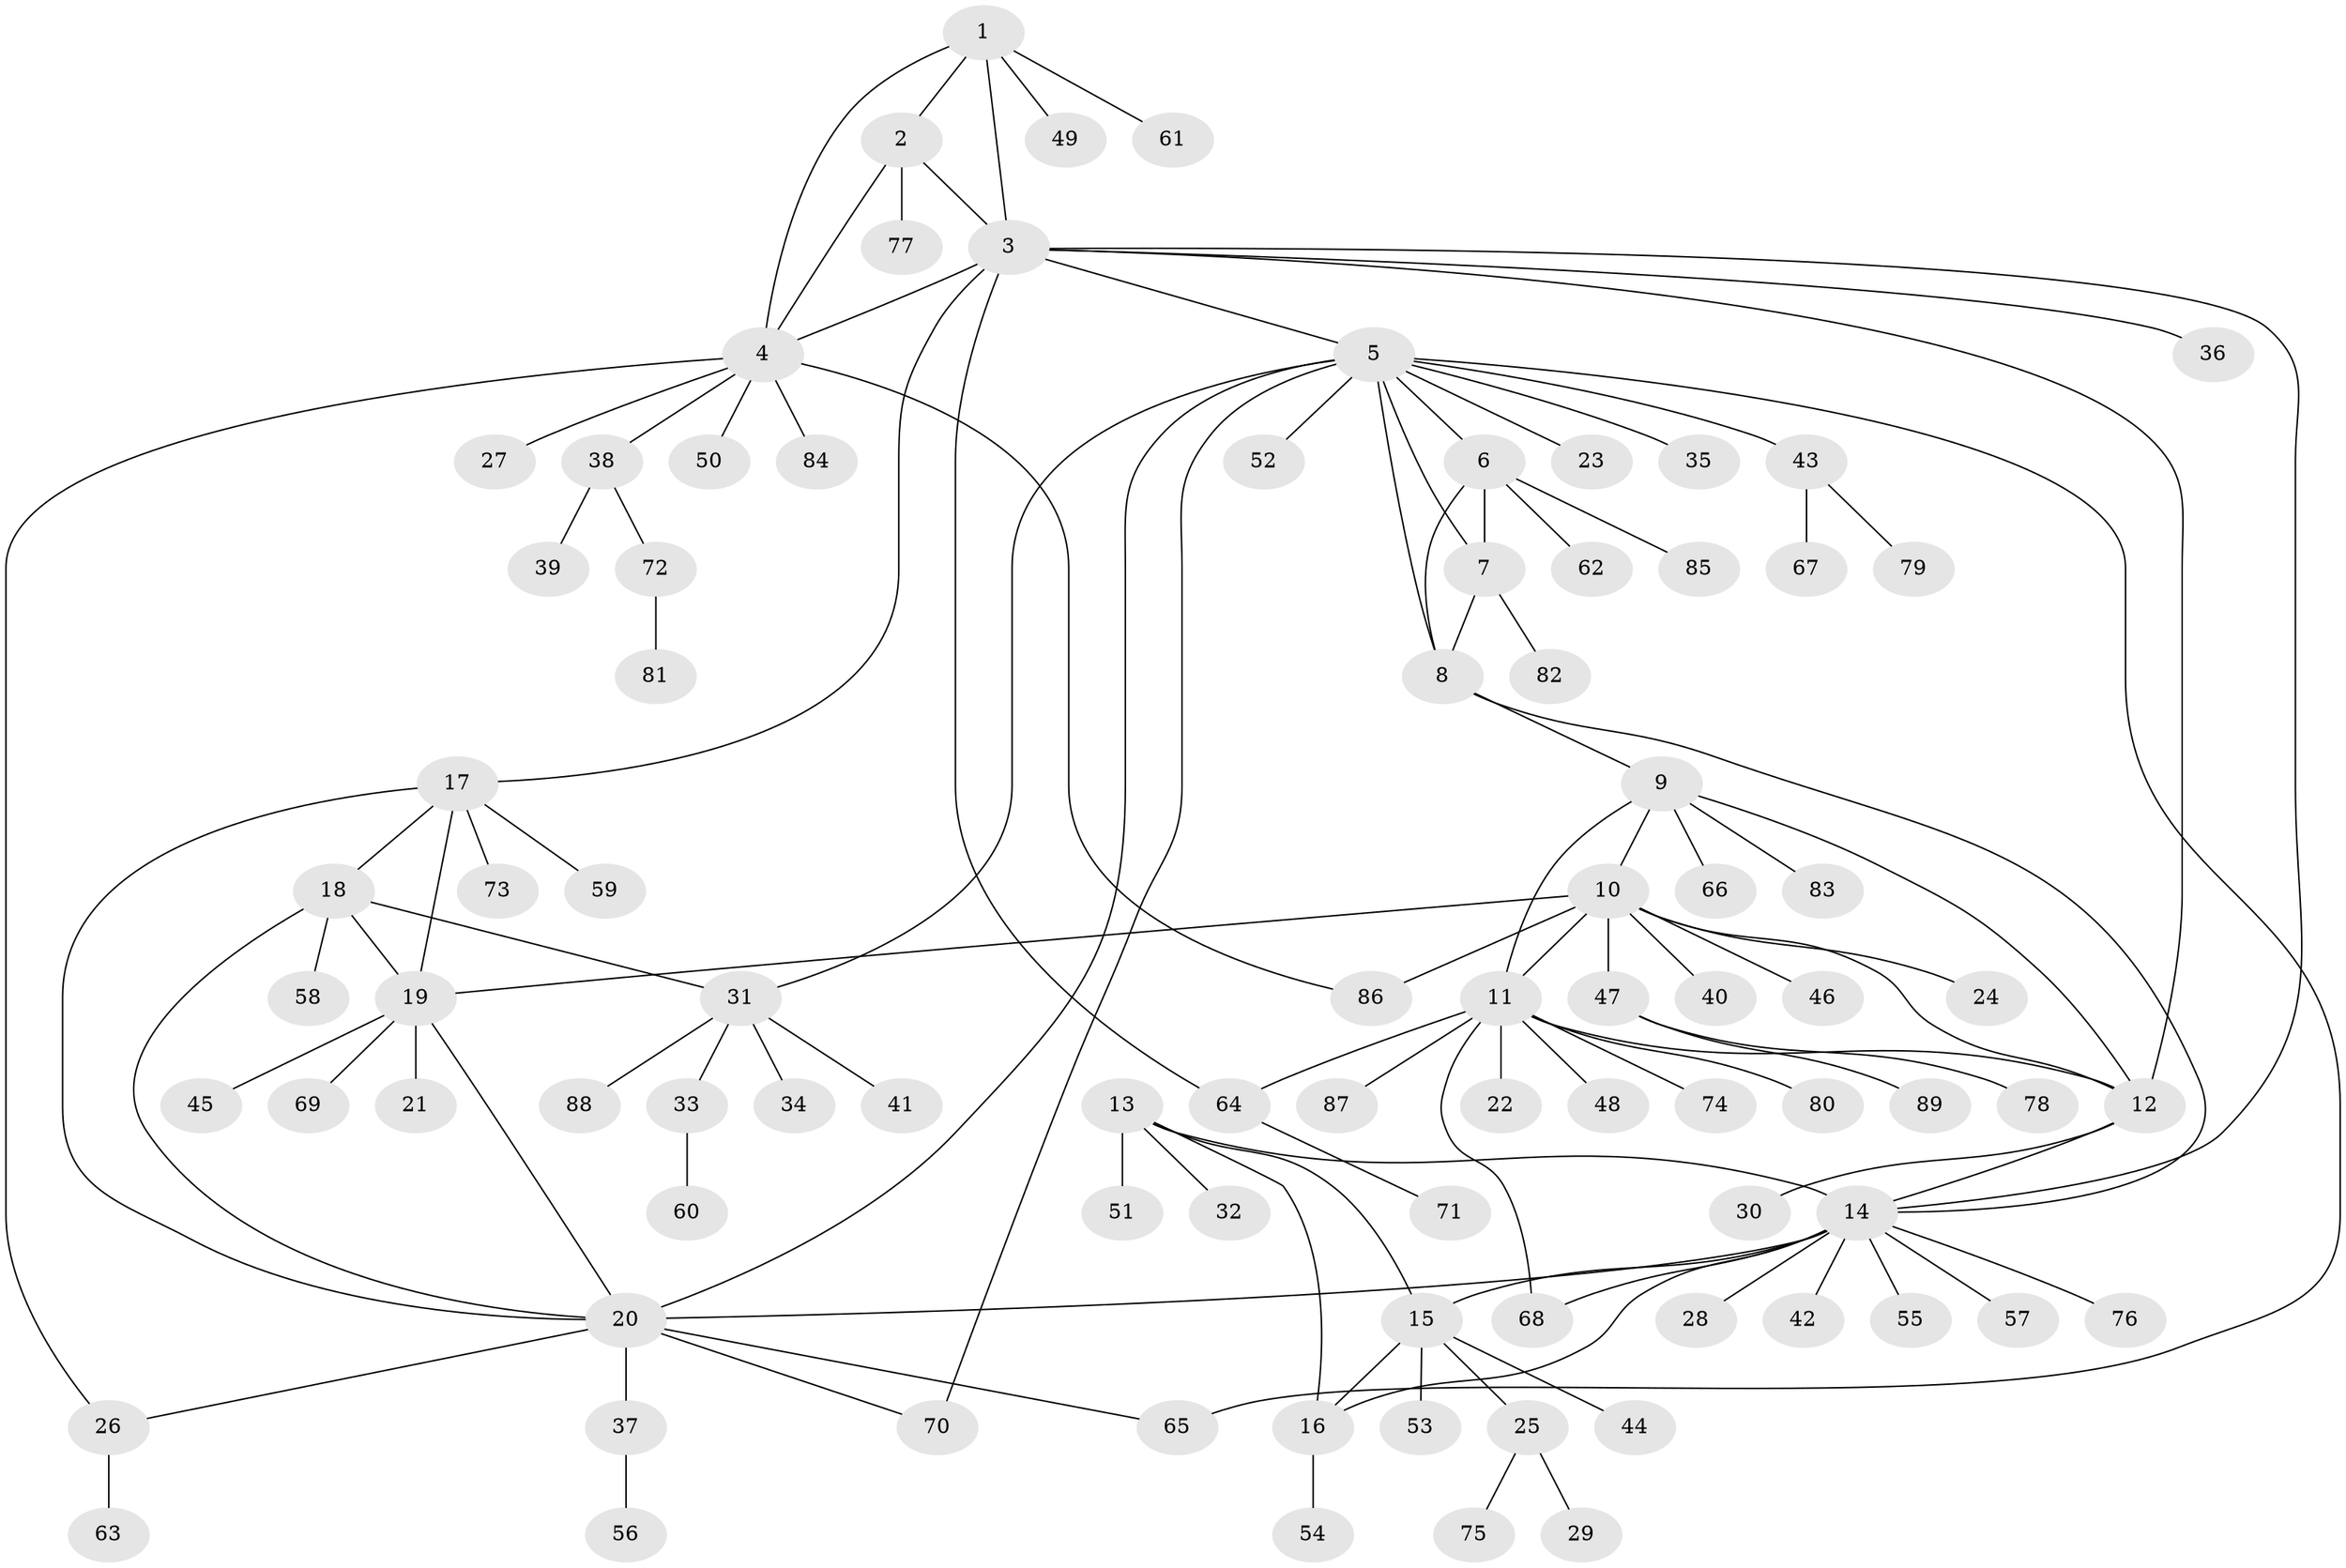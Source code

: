 // coarse degree distribution, {4: 0.1111111111111111, 3: 0.05555555555555555, 8: 0.05555555555555555, 11: 0.018518518518518517, 5: 0.1111111111111111, 12: 0.018518518518518517, 9: 0.018518518518518517, 2: 0.18518518518518517, 1: 0.42592592592592593}
// Generated by graph-tools (version 1.1) at 2025/52/03/04/25 22:52:26]
// undirected, 89 vertices, 116 edges
graph export_dot {
  node [color=gray90,style=filled];
  1;
  2;
  3;
  4;
  5;
  6;
  7;
  8;
  9;
  10;
  11;
  12;
  13;
  14;
  15;
  16;
  17;
  18;
  19;
  20;
  21;
  22;
  23;
  24;
  25;
  26;
  27;
  28;
  29;
  30;
  31;
  32;
  33;
  34;
  35;
  36;
  37;
  38;
  39;
  40;
  41;
  42;
  43;
  44;
  45;
  46;
  47;
  48;
  49;
  50;
  51;
  52;
  53;
  54;
  55;
  56;
  57;
  58;
  59;
  60;
  61;
  62;
  63;
  64;
  65;
  66;
  67;
  68;
  69;
  70;
  71;
  72;
  73;
  74;
  75;
  76;
  77;
  78;
  79;
  80;
  81;
  82;
  83;
  84;
  85;
  86;
  87;
  88;
  89;
  1 -- 2;
  1 -- 3;
  1 -- 4;
  1 -- 49;
  1 -- 61;
  2 -- 3;
  2 -- 4;
  2 -- 77;
  3 -- 4;
  3 -- 5;
  3 -- 12;
  3 -- 14;
  3 -- 17;
  3 -- 36;
  3 -- 64;
  4 -- 26;
  4 -- 27;
  4 -- 38;
  4 -- 50;
  4 -- 84;
  4 -- 86;
  5 -- 6;
  5 -- 7;
  5 -- 8;
  5 -- 20;
  5 -- 23;
  5 -- 31;
  5 -- 35;
  5 -- 43;
  5 -- 52;
  5 -- 65;
  5 -- 70;
  6 -- 7;
  6 -- 8;
  6 -- 62;
  6 -- 85;
  7 -- 8;
  7 -- 82;
  8 -- 9;
  8 -- 14;
  9 -- 10;
  9 -- 11;
  9 -- 12;
  9 -- 66;
  9 -- 83;
  10 -- 11;
  10 -- 12;
  10 -- 19;
  10 -- 24;
  10 -- 40;
  10 -- 46;
  10 -- 47;
  10 -- 86;
  11 -- 12;
  11 -- 22;
  11 -- 48;
  11 -- 64;
  11 -- 68;
  11 -- 74;
  11 -- 80;
  11 -- 87;
  12 -- 14;
  12 -- 30;
  13 -- 14;
  13 -- 15;
  13 -- 16;
  13 -- 32;
  13 -- 51;
  14 -- 15;
  14 -- 16;
  14 -- 20;
  14 -- 28;
  14 -- 42;
  14 -- 55;
  14 -- 57;
  14 -- 68;
  14 -- 76;
  15 -- 16;
  15 -- 25;
  15 -- 44;
  15 -- 53;
  16 -- 54;
  17 -- 18;
  17 -- 19;
  17 -- 20;
  17 -- 59;
  17 -- 73;
  18 -- 19;
  18 -- 20;
  18 -- 31;
  18 -- 58;
  19 -- 20;
  19 -- 21;
  19 -- 45;
  19 -- 69;
  20 -- 26;
  20 -- 37;
  20 -- 65;
  20 -- 70;
  25 -- 29;
  25 -- 75;
  26 -- 63;
  31 -- 33;
  31 -- 34;
  31 -- 41;
  31 -- 88;
  33 -- 60;
  37 -- 56;
  38 -- 39;
  38 -- 72;
  43 -- 67;
  43 -- 79;
  47 -- 78;
  47 -- 89;
  64 -- 71;
  72 -- 81;
}
